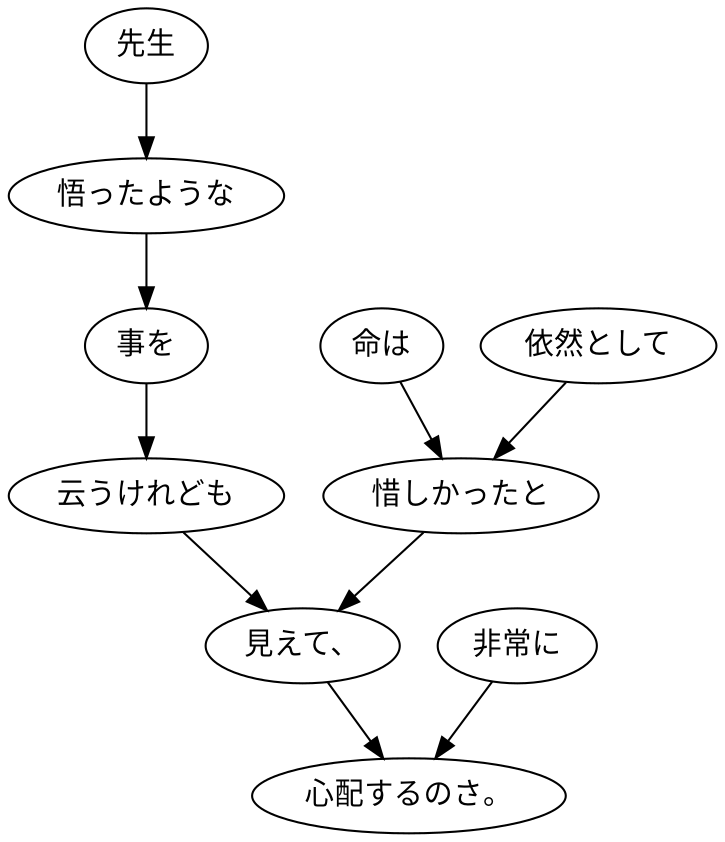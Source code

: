 digraph graph6084 {
	node0 [label="先生"];
	node1 [label="悟ったような"];
	node2 [label="事を"];
	node3 [label="云うけれども"];
	node4 [label="命は"];
	node5 [label="依然として"];
	node6 [label="惜しかったと"];
	node7 [label="見えて、"];
	node8 [label="非常に"];
	node9 [label="心配するのさ。"];
	node0 -> node1;
	node1 -> node2;
	node2 -> node3;
	node3 -> node7;
	node4 -> node6;
	node5 -> node6;
	node6 -> node7;
	node7 -> node9;
	node8 -> node9;
}
